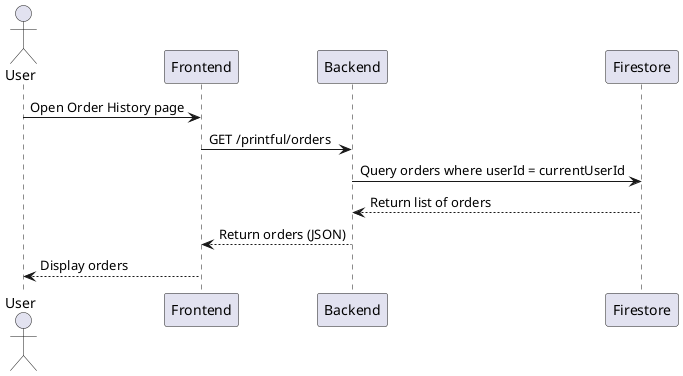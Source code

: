 @startuml

actor User
participant Frontend
participant Backend
participant Firestore as DB

User -> Frontend: Open Order History page
Frontend -> Backend: GET /printful/orders
Backend -> DB: Query orders where userId = currentUserId
DB --> Backend: Return list of orders
Backend --> Frontend: Return orders (JSON)
Frontend --> User: Display orders

@enduml
